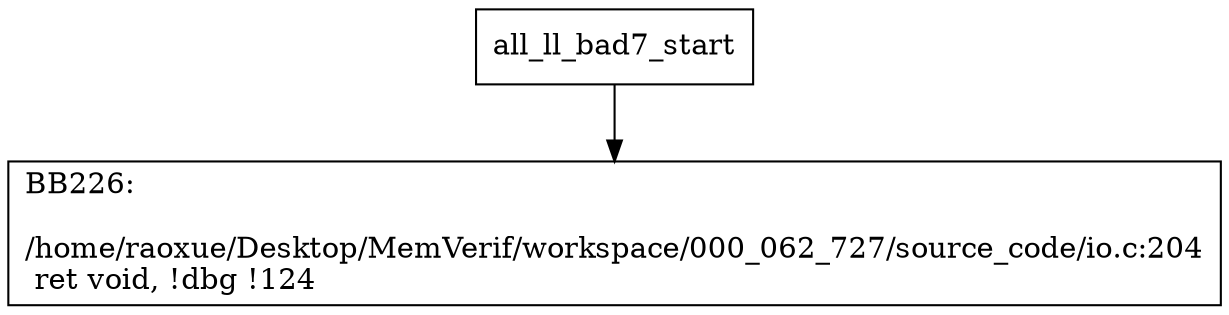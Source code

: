 digraph "CFG for'all_ll_bad7' function" {
	BBall_ll_bad7_start[shape=record,label="{all_ll_bad7_start}"];
	BBall_ll_bad7_start-> all_ll_bad7BB226;
	all_ll_bad7BB226 [shape=record, label="{BB226:\l\l/home/raoxue/Desktop/MemVerif/workspace/000_062_727/source_code/io.c:204\l
  ret void, !dbg !124\l
}"];
}
